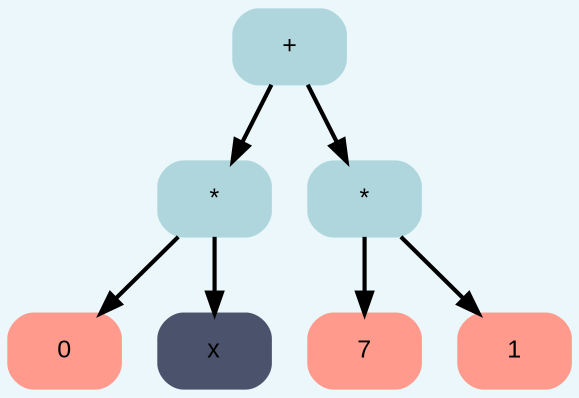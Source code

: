 digraph G {
	rankdir=HR;
	bgcolor="#ebf7fa";
	node [fontname="Arial", fontsize=12];
	node0x504000000310 [shape="Mrecord"; style=filled; color="#aed6dc"; label = "+" ];
	node0x5040000002d0 [shape="Mrecord"; style=filled; color="#aed6dc"; label = "*" ];
	node0x504000000290 [shape="Mrecord"; style=filled; color="#ff9a8d"; label = "0" ];
	node0x5040000002d0 -> node0x504000000290 [style=bold; weight=1000;];
	node0x504000000250 [shape="Mrecord"; style=filled; color="#4a536b"; label = "x" ];
	node0x5040000002d0 -> node0x504000000250 [style=bold; weight=1000;];
	node0x504000000310 -> node0x5040000002d0 [style=bold; weight=1000;];
	node0x504000000210 [shape="Mrecord"; style=filled; color="#aed6dc"; label = "*" ];
	node0x5040000001d0 [shape="Mrecord"; style=filled; color="#ff9a8d"; label = "7" ];
	node0x504000000210 -> node0x5040000001d0 [style=bold; weight=1000;];
	node0x504000000190 [shape="Mrecord"; style=filled; color="#ff9a8d"; label = "1" ];
	node0x504000000210 -> node0x504000000190 [style=bold; weight=1000;];
	node0x504000000310 -> node0x504000000210 [style=bold; weight=1000;];
}
